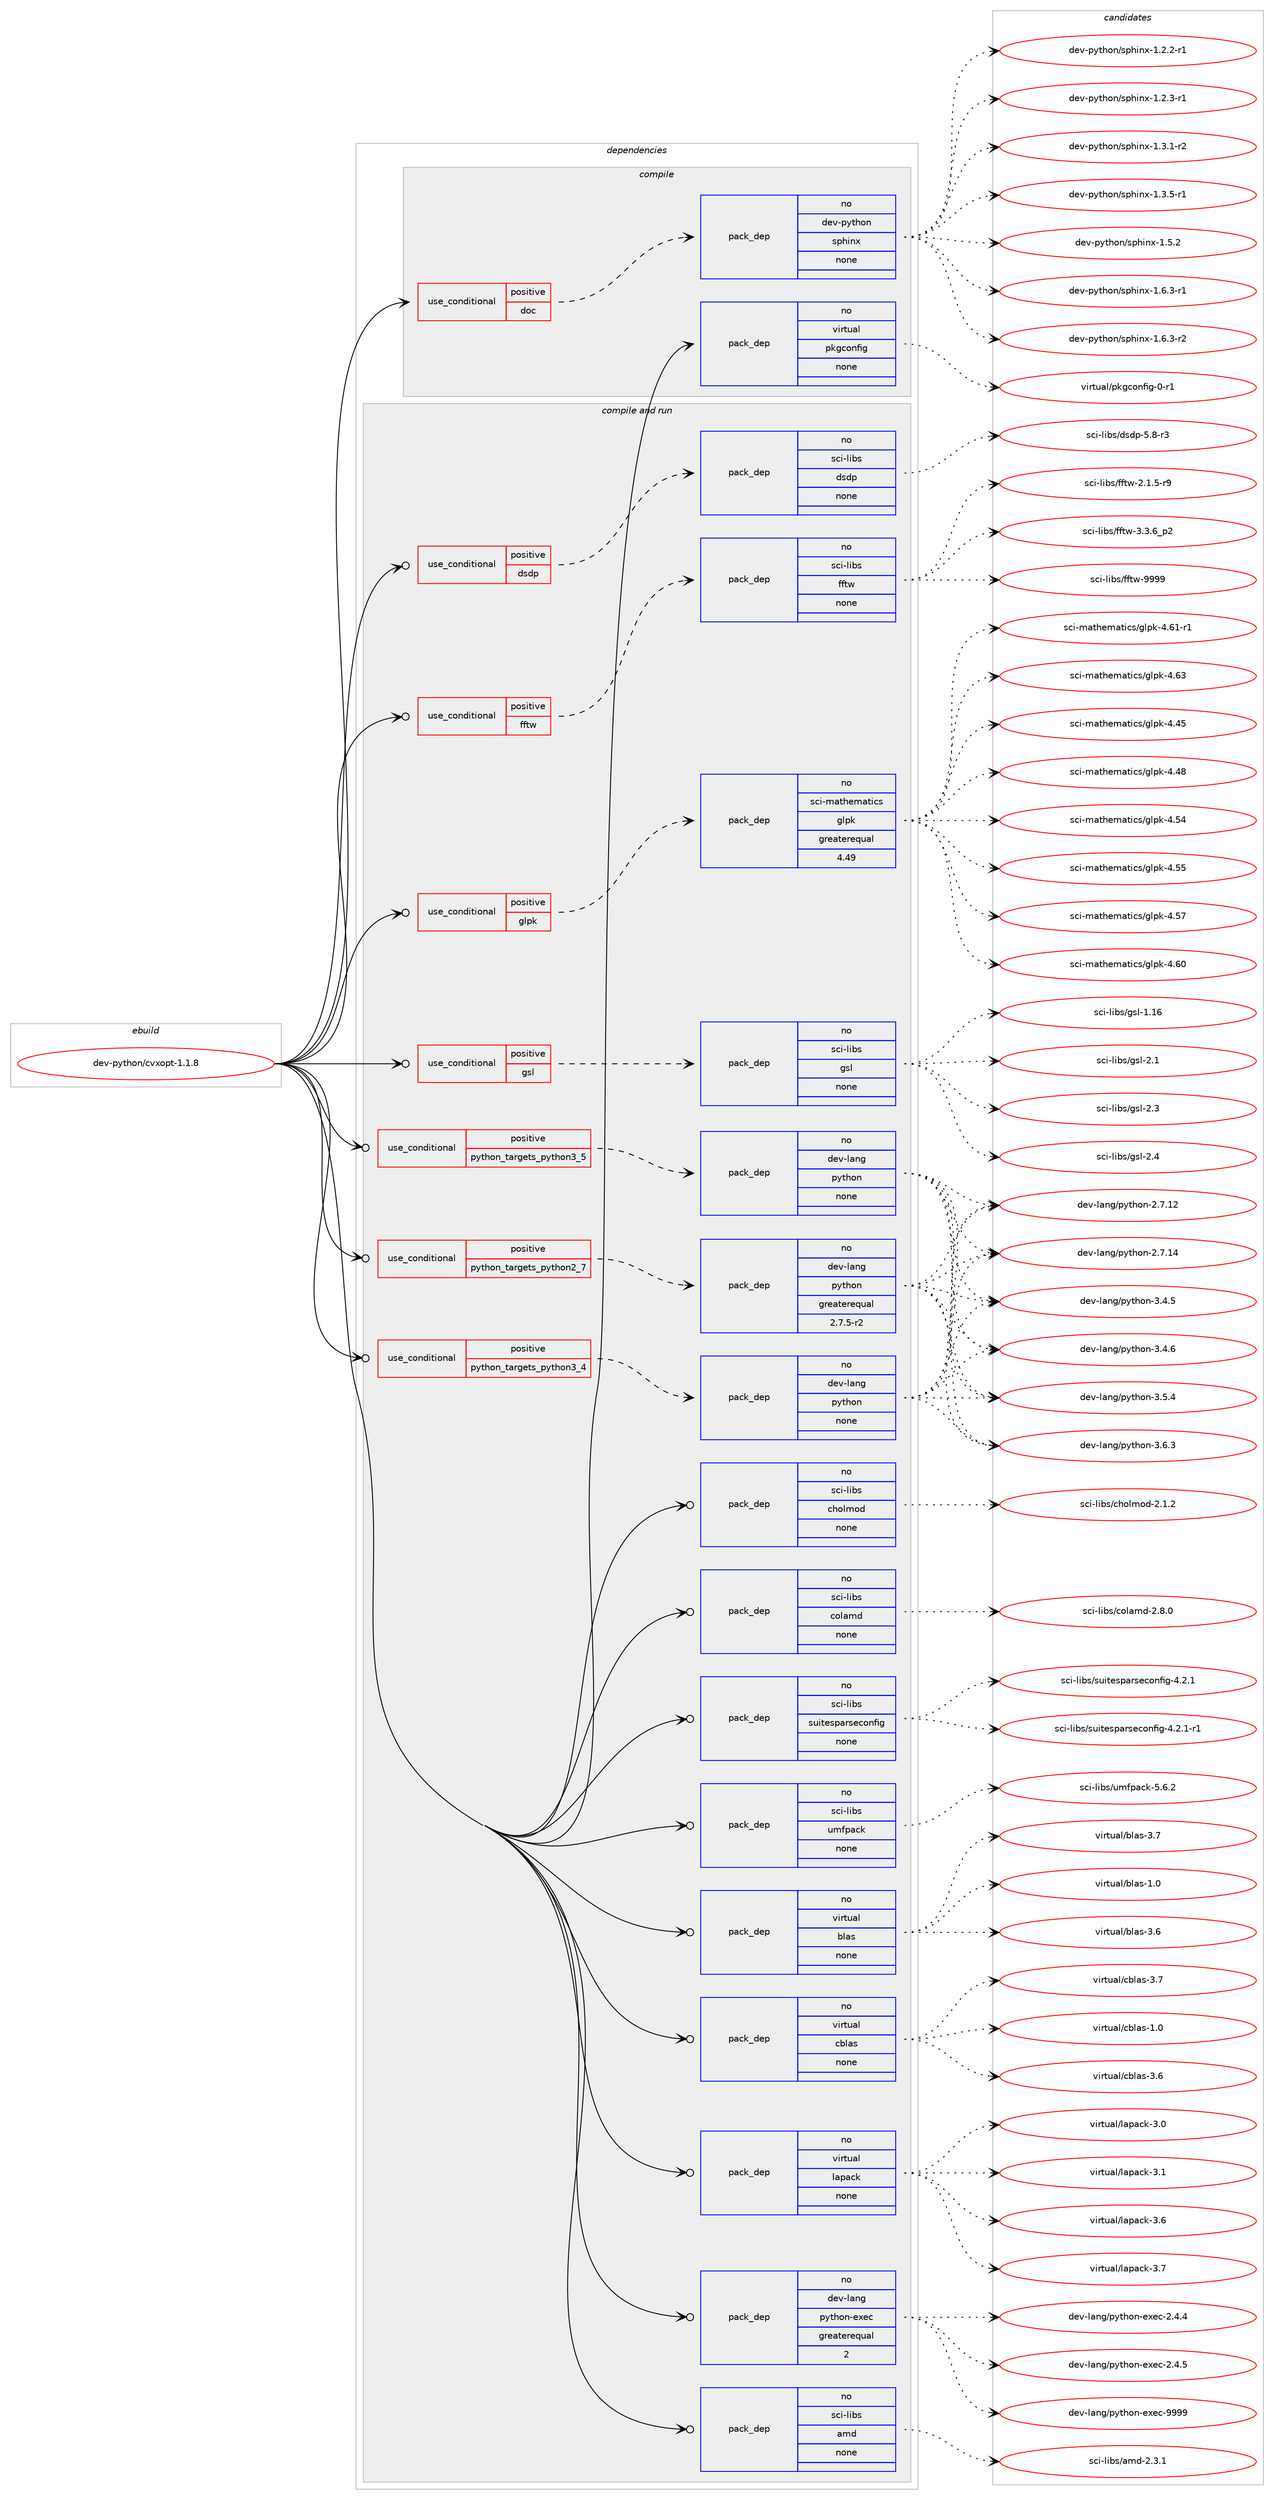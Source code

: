 digraph prolog {

# *************
# Graph options
# *************

newrank=true;
concentrate=true;
compound=true;
graph [rankdir=LR,fontname=Helvetica,fontsize=10,ranksep=1.5];#, ranksep=2.5, nodesep=0.2];
edge  [arrowhead=vee];
node  [fontname=Helvetica,fontsize=10];

# **********
# The ebuild
# **********

subgraph cluster_leftcol {
color=gray;
rank=same;
label=<<i>ebuild</i>>;
id [label="dev-python/cvxopt-1.1.8", color=red, width=4, href="../dev-python/cvxopt-1.1.8.svg"];
}

# ****************
# The dependencies
# ****************

subgraph cluster_midcol {
color=gray;
label=<<i>dependencies</i>>;
subgraph cluster_compile {
fillcolor="#eeeeee";
style=filled;
label=<<i>compile</i>>;
subgraph cond31288 {
dependency152456 [label=<<TABLE BORDER="0" CELLBORDER="1" CELLSPACING="0" CELLPADDING="4"><TR><TD ROWSPAN="3" CELLPADDING="10">use_conditional</TD></TR><TR><TD>positive</TD></TR><TR><TD>doc</TD></TR></TABLE>>, shape=none, color=red];
subgraph pack117338 {
dependency152457 [label=<<TABLE BORDER="0" CELLBORDER="1" CELLSPACING="0" CELLPADDING="4" WIDTH="220"><TR><TD ROWSPAN="6" CELLPADDING="30">pack_dep</TD></TR><TR><TD WIDTH="110">no</TD></TR><TR><TD>dev-python</TD></TR><TR><TD>sphinx</TD></TR><TR><TD>none</TD></TR><TR><TD></TD></TR></TABLE>>, shape=none, color=blue];
}
dependency152456:e -> dependency152457:w [weight=20,style="dashed",arrowhead="vee"];
}
id:e -> dependency152456:w [weight=20,style="solid",arrowhead="vee"];
subgraph pack117339 {
dependency152458 [label=<<TABLE BORDER="0" CELLBORDER="1" CELLSPACING="0" CELLPADDING="4" WIDTH="220"><TR><TD ROWSPAN="6" CELLPADDING="30">pack_dep</TD></TR><TR><TD WIDTH="110">no</TD></TR><TR><TD>virtual</TD></TR><TR><TD>pkgconfig</TD></TR><TR><TD>none</TD></TR><TR><TD></TD></TR></TABLE>>, shape=none, color=blue];
}
id:e -> dependency152458:w [weight=20,style="solid",arrowhead="vee"];
}
subgraph cluster_compileandrun {
fillcolor="#eeeeee";
style=filled;
label=<<i>compile and run</i>>;
subgraph cond31289 {
dependency152459 [label=<<TABLE BORDER="0" CELLBORDER="1" CELLSPACING="0" CELLPADDING="4"><TR><TD ROWSPAN="3" CELLPADDING="10">use_conditional</TD></TR><TR><TD>positive</TD></TR><TR><TD>dsdp</TD></TR></TABLE>>, shape=none, color=red];
subgraph pack117340 {
dependency152460 [label=<<TABLE BORDER="0" CELLBORDER="1" CELLSPACING="0" CELLPADDING="4" WIDTH="220"><TR><TD ROWSPAN="6" CELLPADDING="30">pack_dep</TD></TR><TR><TD WIDTH="110">no</TD></TR><TR><TD>sci-libs</TD></TR><TR><TD>dsdp</TD></TR><TR><TD>none</TD></TR><TR><TD></TD></TR></TABLE>>, shape=none, color=blue];
}
dependency152459:e -> dependency152460:w [weight=20,style="dashed",arrowhead="vee"];
}
id:e -> dependency152459:w [weight=20,style="solid",arrowhead="odotvee"];
subgraph cond31290 {
dependency152461 [label=<<TABLE BORDER="0" CELLBORDER="1" CELLSPACING="0" CELLPADDING="4"><TR><TD ROWSPAN="3" CELLPADDING="10">use_conditional</TD></TR><TR><TD>positive</TD></TR><TR><TD>fftw</TD></TR></TABLE>>, shape=none, color=red];
subgraph pack117341 {
dependency152462 [label=<<TABLE BORDER="0" CELLBORDER="1" CELLSPACING="0" CELLPADDING="4" WIDTH="220"><TR><TD ROWSPAN="6" CELLPADDING="30">pack_dep</TD></TR><TR><TD WIDTH="110">no</TD></TR><TR><TD>sci-libs</TD></TR><TR><TD>fftw</TD></TR><TR><TD>none</TD></TR><TR><TD></TD></TR></TABLE>>, shape=none, color=blue];
}
dependency152461:e -> dependency152462:w [weight=20,style="dashed",arrowhead="vee"];
}
id:e -> dependency152461:w [weight=20,style="solid",arrowhead="odotvee"];
subgraph cond31291 {
dependency152463 [label=<<TABLE BORDER="0" CELLBORDER="1" CELLSPACING="0" CELLPADDING="4"><TR><TD ROWSPAN="3" CELLPADDING="10">use_conditional</TD></TR><TR><TD>positive</TD></TR><TR><TD>glpk</TD></TR></TABLE>>, shape=none, color=red];
subgraph pack117342 {
dependency152464 [label=<<TABLE BORDER="0" CELLBORDER="1" CELLSPACING="0" CELLPADDING="4" WIDTH="220"><TR><TD ROWSPAN="6" CELLPADDING="30">pack_dep</TD></TR><TR><TD WIDTH="110">no</TD></TR><TR><TD>sci-mathematics</TD></TR><TR><TD>glpk</TD></TR><TR><TD>greaterequal</TD></TR><TR><TD>4.49</TD></TR></TABLE>>, shape=none, color=blue];
}
dependency152463:e -> dependency152464:w [weight=20,style="dashed",arrowhead="vee"];
}
id:e -> dependency152463:w [weight=20,style="solid",arrowhead="odotvee"];
subgraph cond31292 {
dependency152465 [label=<<TABLE BORDER="0" CELLBORDER="1" CELLSPACING="0" CELLPADDING="4"><TR><TD ROWSPAN="3" CELLPADDING="10">use_conditional</TD></TR><TR><TD>positive</TD></TR><TR><TD>gsl</TD></TR></TABLE>>, shape=none, color=red];
subgraph pack117343 {
dependency152466 [label=<<TABLE BORDER="0" CELLBORDER="1" CELLSPACING="0" CELLPADDING="4" WIDTH="220"><TR><TD ROWSPAN="6" CELLPADDING="30">pack_dep</TD></TR><TR><TD WIDTH="110">no</TD></TR><TR><TD>sci-libs</TD></TR><TR><TD>gsl</TD></TR><TR><TD>none</TD></TR><TR><TD></TD></TR></TABLE>>, shape=none, color=blue];
}
dependency152465:e -> dependency152466:w [weight=20,style="dashed",arrowhead="vee"];
}
id:e -> dependency152465:w [weight=20,style="solid",arrowhead="odotvee"];
subgraph cond31293 {
dependency152467 [label=<<TABLE BORDER="0" CELLBORDER="1" CELLSPACING="0" CELLPADDING="4"><TR><TD ROWSPAN="3" CELLPADDING="10">use_conditional</TD></TR><TR><TD>positive</TD></TR><TR><TD>python_targets_python2_7</TD></TR></TABLE>>, shape=none, color=red];
subgraph pack117344 {
dependency152468 [label=<<TABLE BORDER="0" CELLBORDER="1" CELLSPACING="0" CELLPADDING="4" WIDTH="220"><TR><TD ROWSPAN="6" CELLPADDING="30">pack_dep</TD></TR><TR><TD WIDTH="110">no</TD></TR><TR><TD>dev-lang</TD></TR><TR><TD>python</TD></TR><TR><TD>greaterequal</TD></TR><TR><TD>2.7.5-r2</TD></TR></TABLE>>, shape=none, color=blue];
}
dependency152467:e -> dependency152468:w [weight=20,style="dashed",arrowhead="vee"];
}
id:e -> dependency152467:w [weight=20,style="solid",arrowhead="odotvee"];
subgraph cond31294 {
dependency152469 [label=<<TABLE BORDER="0" CELLBORDER="1" CELLSPACING="0" CELLPADDING="4"><TR><TD ROWSPAN="3" CELLPADDING="10">use_conditional</TD></TR><TR><TD>positive</TD></TR><TR><TD>python_targets_python3_4</TD></TR></TABLE>>, shape=none, color=red];
subgraph pack117345 {
dependency152470 [label=<<TABLE BORDER="0" CELLBORDER="1" CELLSPACING="0" CELLPADDING="4" WIDTH="220"><TR><TD ROWSPAN="6" CELLPADDING="30">pack_dep</TD></TR><TR><TD WIDTH="110">no</TD></TR><TR><TD>dev-lang</TD></TR><TR><TD>python</TD></TR><TR><TD>none</TD></TR><TR><TD></TD></TR></TABLE>>, shape=none, color=blue];
}
dependency152469:e -> dependency152470:w [weight=20,style="dashed",arrowhead="vee"];
}
id:e -> dependency152469:w [weight=20,style="solid",arrowhead="odotvee"];
subgraph cond31295 {
dependency152471 [label=<<TABLE BORDER="0" CELLBORDER="1" CELLSPACING="0" CELLPADDING="4"><TR><TD ROWSPAN="3" CELLPADDING="10">use_conditional</TD></TR><TR><TD>positive</TD></TR><TR><TD>python_targets_python3_5</TD></TR></TABLE>>, shape=none, color=red];
subgraph pack117346 {
dependency152472 [label=<<TABLE BORDER="0" CELLBORDER="1" CELLSPACING="0" CELLPADDING="4" WIDTH="220"><TR><TD ROWSPAN="6" CELLPADDING="30">pack_dep</TD></TR><TR><TD WIDTH="110">no</TD></TR><TR><TD>dev-lang</TD></TR><TR><TD>python</TD></TR><TR><TD>none</TD></TR><TR><TD></TD></TR></TABLE>>, shape=none, color=blue];
}
dependency152471:e -> dependency152472:w [weight=20,style="dashed",arrowhead="vee"];
}
id:e -> dependency152471:w [weight=20,style="solid",arrowhead="odotvee"];
subgraph pack117347 {
dependency152473 [label=<<TABLE BORDER="0" CELLBORDER="1" CELLSPACING="0" CELLPADDING="4" WIDTH="220"><TR><TD ROWSPAN="6" CELLPADDING="30">pack_dep</TD></TR><TR><TD WIDTH="110">no</TD></TR><TR><TD>dev-lang</TD></TR><TR><TD>python-exec</TD></TR><TR><TD>greaterequal</TD></TR><TR><TD>2</TD></TR></TABLE>>, shape=none, color=blue];
}
id:e -> dependency152473:w [weight=20,style="solid",arrowhead="odotvee"];
subgraph pack117348 {
dependency152474 [label=<<TABLE BORDER="0" CELLBORDER="1" CELLSPACING="0" CELLPADDING="4" WIDTH="220"><TR><TD ROWSPAN="6" CELLPADDING="30">pack_dep</TD></TR><TR><TD WIDTH="110">no</TD></TR><TR><TD>sci-libs</TD></TR><TR><TD>amd</TD></TR><TR><TD>none</TD></TR><TR><TD></TD></TR></TABLE>>, shape=none, color=blue];
}
id:e -> dependency152474:w [weight=20,style="solid",arrowhead="odotvee"];
subgraph pack117349 {
dependency152475 [label=<<TABLE BORDER="0" CELLBORDER="1" CELLSPACING="0" CELLPADDING="4" WIDTH="220"><TR><TD ROWSPAN="6" CELLPADDING="30">pack_dep</TD></TR><TR><TD WIDTH="110">no</TD></TR><TR><TD>sci-libs</TD></TR><TR><TD>cholmod</TD></TR><TR><TD>none</TD></TR><TR><TD></TD></TR></TABLE>>, shape=none, color=blue];
}
id:e -> dependency152475:w [weight=20,style="solid",arrowhead="odotvee"];
subgraph pack117350 {
dependency152476 [label=<<TABLE BORDER="0" CELLBORDER="1" CELLSPACING="0" CELLPADDING="4" WIDTH="220"><TR><TD ROWSPAN="6" CELLPADDING="30">pack_dep</TD></TR><TR><TD WIDTH="110">no</TD></TR><TR><TD>sci-libs</TD></TR><TR><TD>colamd</TD></TR><TR><TD>none</TD></TR><TR><TD></TD></TR></TABLE>>, shape=none, color=blue];
}
id:e -> dependency152476:w [weight=20,style="solid",arrowhead="odotvee"];
subgraph pack117351 {
dependency152477 [label=<<TABLE BORDER="0" CELLBORDER="1" CELLSPACING="0" CELLPADDING="4" WIDTH="220"><TR><TD ROWSPAN="6" CELLPADDING="30">pack_dep</TD></TR><TR><TD WIDTH="110">no</TD></TR><TR><TD>sci-libs</TD></TR><TR><TD>suitesparseconfig</TD></TR><TR><TD>none</TD></TR><TR><TD></TD></TR></TABLE>>, shape=none, color=blue];
}
id:e -> dependency152477:w [weight=20,style="solid",arrowhead="odotvee"];
subgraph pack117352 {
dependency152478 [label=<<TABLE BORDER="0" CELLBORDER="1" CELLSPACING="0" CELLPADDING="4" WIDTH="220"><TR><TD ROWSPAN="6" CELLPADDING="30">pack_dep</TD></TR><TR><TD WIDTH="110">no</TD></TR><TR><TD>sci-libs</TD></TR><TR><TD>umfpack</TD></TR><TR><TD>none</TD></TR><TR><TD></TD></TR></TABLE>>, shape=none, color=blue];
}
id:e -> dependency152478:w [weight=20,style="solid",arrowhead="odotvee"];
subgraph pack117353 {
dependency152479 [label=<<TABLE BORDER="0" CELLBORDER="1" CELLSPACING="0" CELLPADDING="4" WIDTH="220"><TR><TD ROWSPAN="6" CELLPADDING="30">pack_dep</TD></TR><TR><TD WIDTH="110">no</TD></TR><TR><TD>virtual</TD></TR><TR><TD>blas</TD></TR><TR><TD>none</TD></TR><TR><TD></TD></TR></TABLE>>, shape=none, color=blue];
}
id:e -> dependency152479:w [weight=20,style="solid",arrowhead="odotvee"];
subgraph pack117354 {
dependency152480 [label=<<TABLE BORDER="0" CELLBORDER="1" CELLSPACING="0" CELLPADDING="4" WIDTH="220"><TR><TD ROWSPAN="6" CELLPADDING="30">pack_dep</TD></TR><TR><TD WIDTH="110">no</TD></TR><TR><TD>virtual</TD></TR><TR><TD>cblas</TD></TR><TR><TD>none</TD></TR><TR><TD></TD></TR></TABLE>>, shape=none, color=blue];
}
id:e -> dependency152480:w [weight=20,style="solid",arrowhead="odotvee"];
subgraph pack117355 {
dependency152481 [label=<<TABLE BORDER="0" CELLBORDER="1" CELLSPACING="0" CELLPADDING="4" WIDTH="220"><TR><TD ROWSPAN="6" CELLPADDING="30">pack_dep</TD></TR><TR><TD WIDTH="110">no</TD></TR><TR><TD>virtual</TD></TR><TR><TD>lapack</TD></TR><TR><TD>none</TD></TR><TR><TD></TD></TR></TABLE>>, shape=none, color=blue];
}
id:e -> dependency152481:w [weight=20,style="solid",arrowhead="odotvee"];
}
subgraph cluster_run {
fillcolor="#eeeeee";
style=filled;
label=<<i>run</i>>;
}
}

# **************
# The candidates
# **************

subgraph cluster_choices {
rank=same;
color=gray;
label=<<i>candidates</i>>;

subgraph choice117338 {
color=black;
nodesep=1;
choice10010111845112121116104111110471151121041051101204549465046504511449 [label="dev-python/sphinx-1.2.2-r1", color=red, width=4,href="../dev-python/sphinx-1.2.2-r1.svg"];
choice10010111845112121116104111110471151121041051101204549465046514511449 [label="dev-python/sphinx-1.2.3-r1", color=red, width=4,href="../dev-python/sphinx-1.2.3-r1.svg"];
choice10010111845112121116104111110471151121041051101204549465146494511450 [label="dev-python/sphinx-1.3.1-r2", color=red, width=4,href="../dev-python/sphinx-1.3.1-r2.svg"];
choice10010111845112121116104111110471151121041051101204549465146534511449 [label="dev-python/sphinx-1.3.5-r1", color=red, width=4,href="../dev-python/sphinx-1.3.5-r1.svg"];
choice1001011184511212111610411111047115112104105110120454946534650 [label="dev-python/sphinx-1.5.2", color=red, width=4,href="../dev-python/sphinx-1.5.2.svg"];
choice10010111845112121116104111110471151121041051101204549465446514511449 [label="dev-python/sphinx-1.6.3-r1", color=red, width=4,href="../dev-python/sphinx-1.6.3-r1.svg"];
choice10010111845112121116104111110471151121041051101204549465446514511450 [label="dev-python/sphinx-1.6.3-r2", color=red, width=4,href="../dev-python/sphinx-1.6.3-r2.svg"];
dependency152457:e -> choice10010111845112121116104111110471151121041051101204549465046504511449:w [style=dotted,weight="100"];
dependency152457:e -> choice10010111845112121116104111110471151121041051101204549465046514511449:w [style=dotted,weight="100"];
dependency152457:e -> choice10010111845112121116104111110471151121041051101204549465146494511450:w [style=dotted,weight="100"];
dependency152457:e -> choice10010111845112121116104111110471151121041051101204549465146534511449:w [style=dotted,weight="100"];
dependency152457:e -> choice1001011184511212111610411111047115112104105110120454946534650:w [style=dotted,weight="100"];
dependency152457:e -> choice10010111845112121116104111110471151121041051101204549465446514511449:w [style=dotted,weight="100"];
dependency152457:e -> choice10010111845112121116104111110471151121041051101204549465446514511450:w [style=dotted,weight="100"];
}
subgraph choice117339 {
color=black;
nodesep=1;
choice11810511411611797108471121071039911111010210510345484511449 [label="virtual/pkgconfig-0-r1", color=red, width=4,href="../virtual/pkgconfig-0-r1.svg"];
dependency152458:e -> choice11810511411611797108471121071039911111010210510345484511449:w [style=dotted,weight="100"];
}
subgraph choice117340 {
color=black;
nodesep=1;
choice11599105451081059811547100115100112455346564511451 [label="sci-libs/dsdp-5.8-r3", color=red, width=4,href="../sci-libs/dsdp-5.8-r3.svg"];
dependency152460:e -> choice11599105451081059811547100115100112455346564511451:w [style=dotted,weight="100"];
}
subgraph choice117341 {
color=black;
nodesep=1;
choice115991054510810598115471021021161194550464946534511457 [label="sci-libs/fftw-2.1.5-r9", color=red, width=4,href="../sci-libs/fftw-2.1.5-r9.svg"];
choice115991054510810598115471021021161194551465146549511250 [label="sci-libs/fftw-3.3.6_p2", color=red, width=4,href="../sci-libs/fftw-3.3.6_p2.svg"];
choice115991054510810598115471021021161194557575757 [label="sci-libs/fftw-9999", color=red, width=4,href="../sci-libs/fftw-9999.svg"];
dependency152462:e -> choice115991054510810598115471021021161194550464946534511457:w [style=dotted,weight="100"];
dependency152462:e -> choice115991054510810598115471021021161194551465146549511250:w [style=dotted,weight="100"];
dependency152462:e -> choice115991054510810598115471021021161194557575757:w [style=dotted,weight="100"];
}
subgraph choice117342 {
color=black;
nodesep=1;
choice1159910545109971161041011099711610599115471031081121074552465253 [label="sci-mathematics/glpk-4.45", color=red, width=4,href="../sci-mathematics/glpk-4.45.svg"];
choice1159910545109971161041011099711610599115471031081121074552465256 [label="sci-mathematics/glpk-4.48", color=red, width=4,href="../sci-mathematics/glpk-4.48.svg"];
choice1159910545109971161041011099711610599115471031081121074552465352 [label="sci-mathematics/glpk-4.54", color=red, width=4,href="../sci-mathematics/glpk-4.54.svg"];
choice1159910545109971161041011099711610599115471031081121074552465353 [label="sci-mathematics/glpk-4.55", color=red, width=4,href="../sci-mathematics/glpk-4.55.svg"];
choice1159910545109971161041011099711610599115471031081121074552465355 [label="sci-mathematics/glpk-4.57", color=red, width=4,href="../sci-mathematics/glpk-4.57.svg"];
choice1159910545109971161041011099711610599115471031081121074552465448 [label="sci-mathematics/glpk-4.60", color=red, width=4,href="../sci-mathematics/glpk-4.60.svg"];
choice11599105451099711610410110997116105991154710310811210745524654494511449 [label="sci-mathematics/glpk-4.61-r1", color=red, width=4,href="../sci-mathematics/glpk-4.61-r1.svg"];
choice1159910545109971161041011099711610599115471031081121074552465451 [label="sci-mathematics/glpk-4.63", color=red, width=4,href="../sci-mathematics/glpk-4.63.svg"];
dependency152464:e -> choice1159910545109971161041011099711610599115471031081121074552465253:w [style=dotted,weight="100"];
dependency152464:e -> choice1159910545109971161041011099711610599115471031081121074552465256:w [style=dotted,weight="100"];
dependency152464:e -> choice1159910545109971161041011099711610599115471031081121074552465352:w [style=dotted,weight="100"];
dependency152464:e -> choice1159910545109971161041011099711610599115471031081121074552465353:w [style=dotted,weight="100"];
dependency152464:e -> choice1159910545109971161041011099711610599115471031081121074552465355:w [style=dotted,weight="100"];
dependency152464:e -> choice1159910545109971161041011099711610599115471031081121074552465448:w [style=dotted,weight="100"];
dependency152464:e -> choice11599105451099711610410110997116105991154710310811210745524654494511449:w [style=dotted,weight="100"];
dependency152464:e -> choice1159910545109971161041011099711610599115471031081121074552465451:w [style=dotted,weight="100"];
}
subgraph choice117343 {
color=black;
nodesep=1;
choice115991054510810598115471031151084549464954 [label="sci-libs/gsl-1.16", color=red, width=4,href="../sci-libs/gsl-1.16.svg"];
choice1159910545108105981154710311510845504649 [label="sci-libs/gsl-2.1", color=red, width=4,href="../sci-libs/gsl-2.1.svg"];
choice1159910545108105981154710311510845504651 [label="sci-libs/gsl-2.3", color=red, width=4,href="../sci-libs/gsl-2.3.svg"];
choice1159910545108105981154710311510845504652 [label="sci-libs/gsl-2.4", color=red, width=4,href="../sci-libs/gsl-2.4.svg"];
dependency152466:e -> choice115991054510810598115471031151084549464954:w [style=dotted,weight="100"];
dependency152466:e -> choice1159910545108105981154710311510845504649:w [style=dotted,weight="100"];
dependency152466:e -> choice1159910545108105981154710311510845504651:w [style=dotted,weight="100"];
dependency152466:e -> choice1159910545108105981154710311510845504652:w [style=dotted,weight="100"];
}
subgraph choice117344 {
color=black;
nodesep=1;
choice10010111845108971101034711212111610411111045504655464950 [label="dev-lang/python-2.7.12", color=red, width=4,href="../dev-lang/python-2.7.12.svg"];
choice10010111845108971101034711212111610411111045504655464952 [label="dev-lang/python-2.7.14", color=red, width=4,href="../dev-lang/python-2.7.14.svg"];
choice100101118451089711010347112121116104111110455146524653 [label="dev-lang/python-3.4.5", color=red, width=4,href="../dev-lang/python-3.4.5.svg"];
choice100101118451089711010347112121116104111110455146524654 [label="dev-lang/python-3.4.6", color=red, width=4,href="../dev-lang/python-3.4.6.svg"];
choice100101118451089711010347112121116104111110455146534652 [label="dev-lang/python-3.5.4", color=red, width=4,href="../dev-lang/python-3.5.4.svg"];
choice100101118451089711010347112121116104111110455146544651 [label="dev-lang/python-3.6.3", color=red, width=4,href="../dev-lang/python-3.6.3.svg"];
dependency152468:e -> choice10010111845108971101034711212111610411111045504655464950:w [style=dotted,weight="100"];
dependency152468:e -> choice10010111845108971101034711212111610411111045504655464952:w [style=dotted,weight="100"];
dependency152468:e -> choice100101118451089711010347112121116104111110455146524653:w [style=dotted,weight="100"];
dependency152468:e -> choice100101118451089711010347112121116104111110455146524654:w [style=dotted,weight="100"];
dependency152468:e -> choice100101118451089711010347112121116104111110455146534652:w [style=dotted,weight="100"];
dependency152468:e -> choice100101118451089711010347112121116104111110455146544651:w [style=dotted,weight="100"];
}
subgraph choice117345 {
color=black;
nodesep=1;
choice10010111845108971101034711212111610411111045504655464950 [label="dev-lang/python-2.7.12", color=red, width=4,href="../dev-lang/python-2.7.12.svg"];
choice10010111845108971101034711212111610411111045504655464952 [label="dev-lang/python-2.7.14", color=red, width=4,href="../dev-lang/python-2.7.14.svg"];
choice100101118451089711010347112121116104111110455146524653 [label="dev-lang/python-3.4.5", color=red, width=4,href="../dev-lang/python-3.4.5.svg"];
choice100101118451089711010347112121116104111110455146524654 [label="dev-lang/python-3.4.6", color=red, width=4,href="../dev-lang/python-3.4.6.svg"];
choice100101118451089711010347112121116104111110455146534652 [label="dev-lang/python-3.5.4", color=red, width=4,href="../dev-lang/python-3.5.4.svg"];
choice100101118451089711010347112121116104111110455146544651 [label="dev-lang/python-3.6.3", color=red, width=4,href="../dev-lang/python-3.6.3.svg"];
dependency152470:e -> choice10010111845108971101034711212111610411111045504655464950:w [style=dotted,weight="100"];
dependency152470:e -> choice10010111845108971101034711212111610411111045504655464952:w [style=dotted,weight="100"];
dependency152470:e -> choice100101118451089711010347112121116104111110455146524653:w [style=dotted,weight="100"];
dependency152470:e -> choice100101118451089711010347112121116104111110455146524654:w [style=dotted,weight="100"];
dependency152470:e -> choice100101118451089711010347112121116104111110455146534652:w [style=dotted,weight="100"];
dependency152470:e -> choice100101118451089711010347112121116104111110455146544651:w [style=dotted,weight="100"];
}
subgraph choice117346 {
color=black;
nodesep=1;
choice10010111845108971101034711212111610411111045504655464950 [label="dev-lang/python-2.7.12", color=red, width=4,href="../dev-lang/python-2.7.12.svg"];
choice10010111845108971101034711212111610411111045504655464952 [label="dev-lang/python-2.7.14", color=red, width=4,href="../dev-lang/python-2.7.14.svg"];
choice100101118451089711010347112121116104111110455146524653 [label="dev-lang/python-3.4.5", color=red, width=4,href="../dev-lang/python-3.4.5.svg"];
choice100101118451089711010347112121116104111110455146524654 [label="dev-lang/python-3.4.6", color=red, width=4,href="../dev-lang/python-3.4.6.svg"];
choice100101118451089711010347112121116104111110455146534652 [label="dev-lang/python-3.5.4", color=red, width=4,href="../dev-lang/python-3.5.4.svg"];
choice100101118451089711010347112121116104111110455146544651 [label="dev-lang/python-3.6.3", color=red, width=4,href="../dev-lang/python-3.6.3.svg"];
dependency152472:e -> choice10010111845108971101034711212111610411111045504655464950:w [style=dotted,weight="100"];
dependency152472:e -> choice10010111845108971101034711212111610411111045504655464952:w [style=dotted,weight="100"];
dependency152472:e -> choice100101118451089711010347112121116104111110455146524653:w [style=dotted,weight="100"];
dependency152472:e -> choice100101118451089711010347112121116104111110455146524654:w [style=dotted,weight="100"];
dependency152472:e -> choice100101118451089711010347112121116104111110455146534652:w [style=dotted,weight="100"];
dependency152472:e -> choice100101118451089711010347112121116104111110455146544651:w [style=dotted,weight="100"];
}
subgraph choice117347 {
color=black;
nodesep=1;
choice1001011184510897110103471121211161041111104510112010199455046524652 [label="dev-lang/python-exec-2.4.4", color=red, width=4,href="../dev-lang/python-exec-2.4.4.svg"];
choice1001011184510897110103471121211161041111104510112010199455046524653 [label="dev-lang/python-exec-2.4.5", color=red, width=4,href="../dev-lang/python-exec-2.4.5.svg"];
choice10010111845108971101034711212111610411111045101120101994557575757 [label="dev-lang/python-exec-9999", color=red, width=4,href="../dev-lang/python-exec-9999.svg"];
dependency152473:e -> choice1001011184510897110103471121211161041111104510112010199455046524652:w [style=dotted,weight="100"];
dependency152473:e -> choice1001011184510897110103471121211161041111104510112010199455046524653:w [style=dotted,weight="100"];
dependency152473:e -> choice10010111845108971101034711212111610411111045101120101994557575757:w [style=dotted,weight="100"];
}
subgraph choice117348 {
color=black;
nodesep=1;
choice1159910545108105981154797109100455046514649 [label="sci-libs/amd-2.3.1", color=red, width=4,href="../sci-libs/amd-2.3.1.svg"];
dependency152474:e -> choice1159910545108105981154797109100455046514649:w [style=dotted,weight="100"];
}
subgraph choice117349 {
color=black;
nodesep=1;
choice1159910545108105981154799104111108109111100455046494650 [label="sci-libs/cholmod-2.1.2", color=red, width=4,href="../sci-libs/cholmod-2.1.2.svg"];
dependency152475:e -> choice1159910545108105981154799104111108109111100455046494650:w [style=dotted,weight="100"];
}
subgraph choice117350 {
color=black;
nodesep=1;
choice115991054510810598115479911110897109100455046564648 [label="sci-libs/colamd-2.8.0", color=red, width=4,href="../sci-libs/colamd-2.8.0.svg"];
dependency152476:e -> choice115991054510810598115479911110897109100455046564648:w [style=dotted,weight="100"];
}
subgraph choice117351 {
color=black;
nodesep=1;
choice115991054510810598115471151171051161011151129711411510199111110102105103455246504649 [label="sci-libs/suitesparseconfig-4.2.1", color=red, width=4,href="../sci-libs/suitesparseconfig-4.2.1.svg"];
choice1159910545108105981154711511710511610111511297114115101991111101021051034552465046494511449 [label="sci-libs/suitesparseconfig-4.2.1-r1", color=red, width=4,href="../sci-libs/suitesparseconfig-4.2.1-r1.svg"];
dependency152477:e -> choice115991054510810598115471151171051161011151129711411510199111110102105103455246504649:w [style=dotted,weight="100"];
dependency152477:e -> choice1159910545108105981154711511710511610111511297114115101991111101021051034552465046494511449:w [style=dotted,weight="100"];
}
subgraph choice117352 {
color=black;
nodesep=1;
choice115991054510810598115471171091021129799107455346544650 [label="sci-libs/umfpack-5.6.2", color=red, width=4,href="../sci-libs/umfpack-5.6.2.svg"];
dependency152478:e -> choice115991054510810598115471171091021129799107455346544650:w [style=dotted,weight="100"];
}
subgraph choice117353 {
color=black;
nodesep=1;
choice1181051141161179710847981089711545494648 [label="virtual/blas-1.0", color=red, width=4,href="../virtual/blas-1.0.svg"];
choice1181051141161179710847981089711545514654 [label="virtual/blas-3.6", color=red, width=4,href="../virtual/blas-3.6.svg"];
choice1181051141161179710847981089711545514655 [label="virtual/blas-3.7", color=red, width=4,href="../virtual/blas-3.7.svg"];
dependency152479:e -> choice1181051141161179710847981089711545494648:w [style=dotted,weight="100"];
dependency152479:e -> choice1181051141161179710847981089711545514654:w [style=dotted,weight="100"];
dependency152479:e -> choice1181051141161179710847981089711545514655:w [style=dotted,weight="100"];
}
subgraph choice117354 {
color=black;
nodesep=1;
choice118105114116117971084799981089711545494648 [label="virtual/cblas-1.0", color=red, width=4,href="../virtual/cblas-1.0.svg"];
choice118105114116117971084799981089711545514654 [label="virtual/cblas-3.6", color=red, width=4,href="../virtual/cblas-3.6.svg"];
choice118105114116117971084799981089711545514655 [label="virtual/cblas-3.7", color=red, width=4,href="../virtual/cblas-3.7.svg"];
dependency152480:e -> choice118105114116117971084799981089711545494648:w [style=dotted,weight="100"];
dependency152480:e -> choice118105114116117971084799981089711545514654:w [style=dotted,weight="100"];
dependency152480:e -> choice118105114116117971084799981089711545514655:w [style=dotted,weight="100"];
}
subgraph choice117355 {
color=black;
nodesep=1;
choice118105114116117971084710897112979910745514648 [label="virtual/lapack-3.0", color=red, width=4,href="../virtual/lapack-3.0.svg"];
choice118105114116117971084710897112979910745514649 [label="virtual/lapack-3.1", color=red, width=4,href="../virtual/lapack-3.1.svg"];
choice118105114116117971084710897112979910745514654 [label="virtual/lapack-3.6", color=red, width=4,href="../virtual/lapack-3.6.svg"];
choice118105114116117971084710897112979910745514655 [label="virtual/lapack-3.7", color=red, width=4,href="../virtual/lapack-3.7.svg"];
dependency152481:e -> choice118105114116117971084710897112979910745514648:w [style=dotted,weight="100"];
dependency152481:e -> choice118105114116117971084710897112979910745514649:w [style=dotted,weight="100"];
dependency152481:e -> choice118105114116117971084710897112979910745514654:w [style=dotted,weight="100"];
dependency152481:e -> choice118105114116117971084710897112979910745514655:w [style=dotted,weight="100"];
}
}

}
